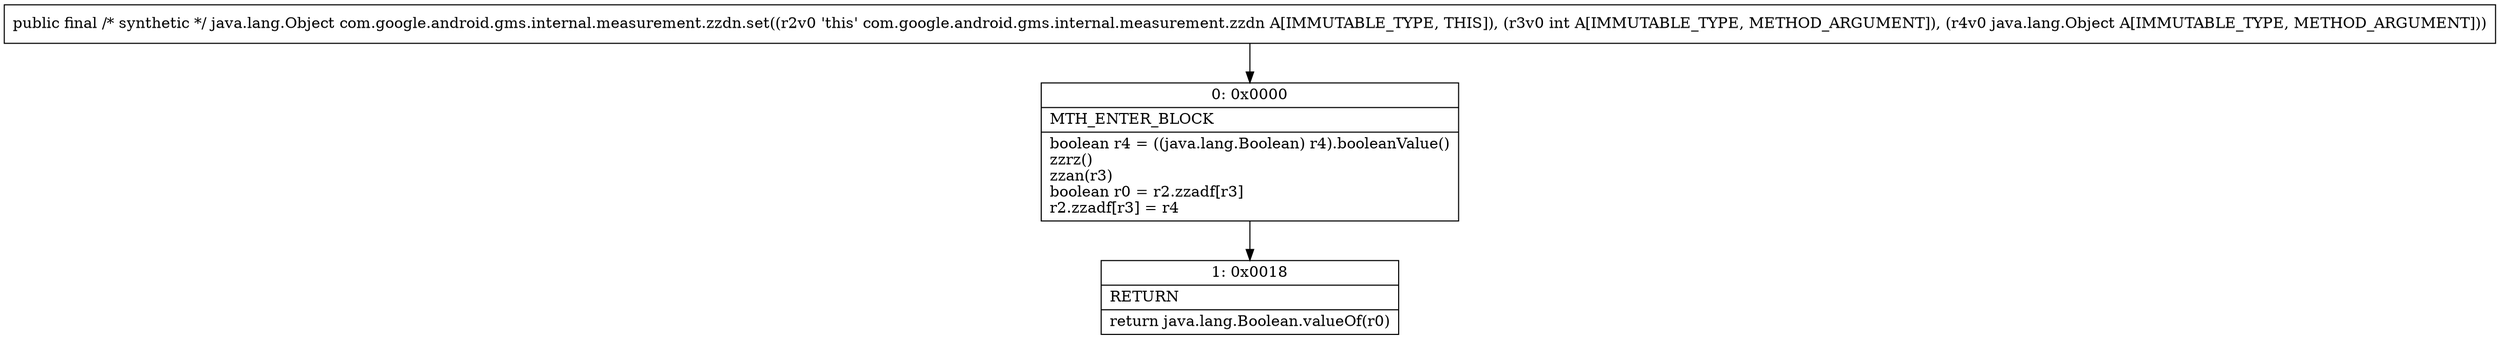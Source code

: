 digraph "CFG forcom.google.android.gms.internal.measurement.zzdn.set(ILjava\/lang\/Object;)Ljava\/lang\/Object;" {
Node_0 [shape=record,label="{0\:\ 0x0000|MTH_ENTER_BLOCK\l|boolean r4 = ((java.lang.Boolean) r4).booleanValue()\lzzrz()\lzzan(r3)\lboolean r0 = r2.zzadf[r3]\lr2.zzadf[r3] = r4\l}"];
Node_1 [shape=record,label="{1\:\ 0x0018|RETURN\l|return java.lang.Boolean.valueOf(r0)\l}"];
MethodNode[shape=record,label="{public final \/* synthetic *\/ java.lang.Object com.google.android.gms.internal.measurement.zzdn.set((r2v0 'this' com.google.android.gms.internal.measurement.zzdn A[IMMUTABLE_TYPE, THIS]), (r3v0 int A[IMMUTABLE_TYPE, METHOD_ARGUMENT]), (r4v0 java.lang.Object A[IMMUTABLE_TYPE, METHOD_ARGUMENT])) }"];
MethodNode -> Node_0;
Node_0 -> Node_1;
}

